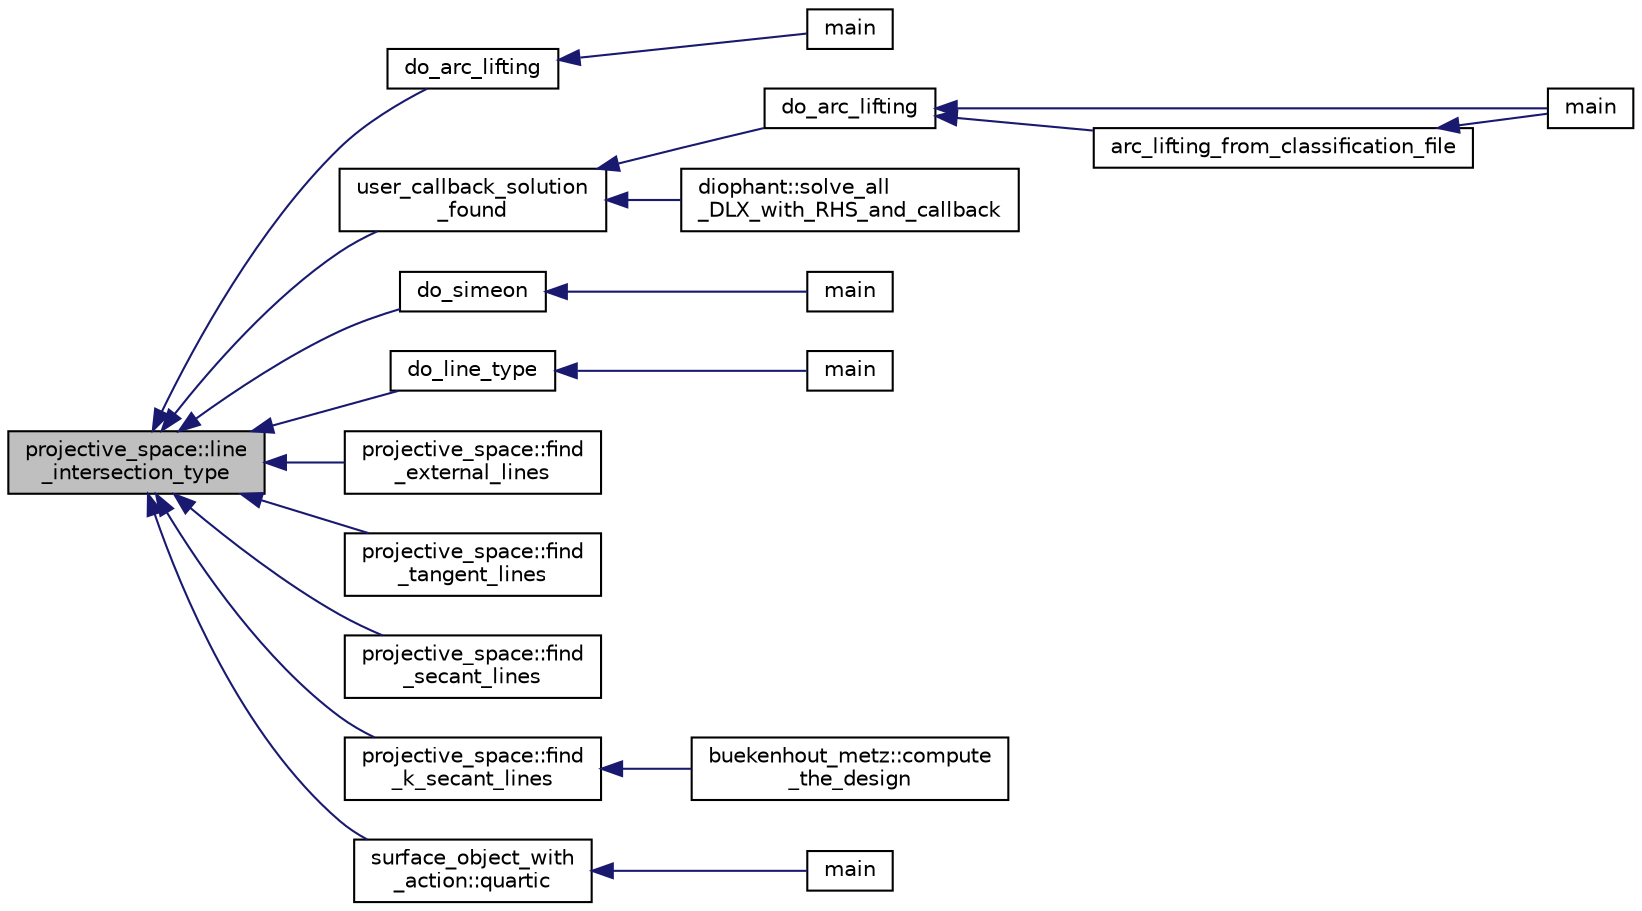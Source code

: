 digraph "projective_space::line_intersection_type"
{
  edge [fontname="Helvetica",fontsize="10",labelfontname="Helvetica",labelfontsize="10"];
  node [fontname="Helvetica",fontsize="10",shape=record];
  rankdir="LR";
  Node2262 [label="projective_space::line\l_intersection_type",height=0.2,width=0.4,color="black", fillcolor="grey75", style="filled", fontcolor="black"];
  Node2262 -> Node2263 [dir="back",color="midnightblue",fontsize="10",style="solid",fontname="Helvetica"];
  Node2263 [label="do_arc_lifting",height=0.2,width=0.4,color="black", fillcolor="white", style="filled",URL="$d5/d9e/arcs__orderly_8_c.html#a7367bc544c290322bdbd4545388a27a8"];
  Node2263 -> Node2264 [dir="back",color="midnightblue",fontsize="10",style="solid",fontname="Helvetica"];
  Node2264 [label="main",height=0.2,width=0.4,color="black", fillcolor="white", style="filled",URL="$d5/d9e/arcs__orderly_8_c.html#a3c04138a5bfe5d72780bb7e82a18e627"];
  Node2262 -> Node2265 [dir="back",color="midnightblue",fontsize="10",style="solid",fontname="Helvetica"];
  Node2265 [label="user_callback_solution\l_found",height=0.2,width=0.4,color="black", fillcolor="white", style="filled",URL="$d2/dd6/k__arc__lifting_8_c.html#aae70f58c3ef18694815b8f53b6ecbe05"];
  Node2265 -> Node2266 [dir="back",color="midnightblue",fontsize="10",style="solid",fontname="Helvetica"];
  Node2266 [label="do_arc_lifting",height=0.2,width=0.4,color="black", fillcolor="white", style="filled",URL="$d2/dd6/k__arc__lifting_8_c.html#a9dd2186104f15f40ba5f5d415f4c2976"];
  Node2266 -> Node2267 [dir="back",color="midnightblue",fontsize="10",style="solid",fontname="Helvetica"];
  Node2267 [label="main",height=0.2,width=0.4,color="black", fillcolor="white", style="filled",URL="$d2/dd6/k__arc__lifting_8_c.html#a3c04138a5bfe5d72780bb7e82a18e627"];
  Node2266 -> Node2268 [dir="back",color="midnightblue",fontsize="10",style="solid",fontname="Helvetica"];
  Node2268 [label="arc_lifting_from_classification_file",height=0.2,width=0.4,color="black", fillcolor="white", style="filled",URL="$d2/dd6/k__arc__lifting_8_c.html#aede97f2af2307a758b06ad6506762b79"];
  Node2268 -> Node2267 [dir="back",color="midnightblue",fontsize="10",style="solid",fontname="Helvetica"];
  Node2265 -> Node2269 [dir="back",color="midnightblue",fontsize="10",style="solid",fontname="Helvetica"];
  Node2269 [label="diophant::solve_all\l_DLX_with_RHS_and_callback",height=0.2,width=0.4,color="black", fillcolor="white", style="filled",URL="$d7/d9c/classdiophant.html#acdd512e26ee214803439e24f24fd9805"];
  Node2262 -> Node2270 [dir="back",color="midnightblue",fontsize="10",style="solid",fontname="Helvetica"];
  Node2270 [label="do_simeon",height=0.2,width=0.4,color="black", fillcolor="white", style="filled",URL="$d5/d13/simeon_8_c.html#a36cf3f9cb484fa44da7a7dfcbe9385d0"];
  Node2270 -> Node2271 [dir="back",color="midnightblue",fontsize="10",style="solid",fontname="Helvetica"];
  Node2271 [label="main",height=0.2,width=0.4,color="black", fillcolor="white", style="filled",URL="$d5/d13/simeon_8_c.html#ae66f6b31b5ad750f1fe042a706a4e3d4"];
  Node2262 -> Node2272 [dir="back",color="midnightblue",fontsize="10",style="solid",fontname="Helvetica"];
  Node2272 [label="do_line_type",height=0.2,width=0.4,color="black", fillcolor="white", style="filled",URL="$d4/d67/geometry_8h.html#a56d3becea533e33d94f5f83cf2f77d56"];
  Node2272 -> Node2273 [dir="back",color="midnightblue",fontsize="10",style="solid",fontname="Helvetica"];
  Node2273 [label="main",height=0.2,width=0.4,color="black", fillcolor="white", style="filled",URL="$d0/d2f/process_8_c.html#a3c04138a5bfe5d72780bb7e82a18e627"];
  Node2262 -> Node2274 [dir="back",color="midnightblue",fontsize="10",style="solid",fontname="Helvetica"];
  Node2274 [label="projective_space::find\l_external_lines",height=0.2,width=0.4,color="black", fillcolor="white", style="filled",URL="$d2/d17/classprojective__space.html#a2adc12b7ccc61af67d59406a8cb0cb31"];
  Node2262 -> Node2275 [dir="back",color="midnightblue",fontsize="10",style="solid",fontname="Helvetica"];
  Node2275 [label="projective_space::find\l_tangent_lines",height=0.2,width=0.4,color="black", fillcolor="white", style="filled",URL="$d2/d17/classprojective__space.html#aafad8f113cd484b5af556546c9159b8d"];
  Node2262 -> Node2276 [dir="back",color="midnightblue",fontsize="10",style="solid",fontname="Helvetica"];
  Node2276 [label="projective_space::find\l_secant_lines",height=0.2,width=0.4,color="black", fillcolor="white", style="filled",URL="$d2/d17/classprojective__space.html#aeea055d57a5df64b2a2038c68f456d45"];
  Node2262 -> Node2277 [dir="back",color="midnightblue",fontsize="10",style="solid",fontname="Helvetica"];
  Node2277 [label="projective_space::find\l_k_secant_lines",height=0.2,width=0.4,color="black", fillcolor="white", style="filled",URL="$d2/d17/classprojective__space.html#afe69446156086fa463ffa93676f00f91"];
  Node2277 -> Node2278 [dir="back",color="midnightblue",fontsize="10",style="solid",fontname="Helvetica"];
  Node2278 [label="buekenhout_metz::compute\l_the_design",height=0.2,width=0.4,color="black", fillcolor="white", style="filled",URL="$d8/d98/classbuekenhout__metz.html#a4256a0fe0a3ace089014a54f2cd6cab6"];
  Node2262 -> Node2279 [dir="back",color="midnightblue",fontsize="10",style="solid",fontname="Helvetica"];
  Node2279 [label="surface_object_with\l_action::quartic",height=0.2,width=0.4,color="black", fillcolor="white", style="filled",URL="$db/d28/classsurface__object__with__action.html#a0143b698eb050332a79ed95f7d274ada"];
  Node2279 -> Node2280 [dir="back",color="midnightblue",fontsize="10",style="solid",fontname="Helvetica"];
  Node2280 [label="main",height=0.2,width=0.4,color="black", fillcolor="white", style="filled",URL="$d2/dfa/create__surface__main_8_c.html#a217dbf8b442f20279ea00b898af96f52"];
}
